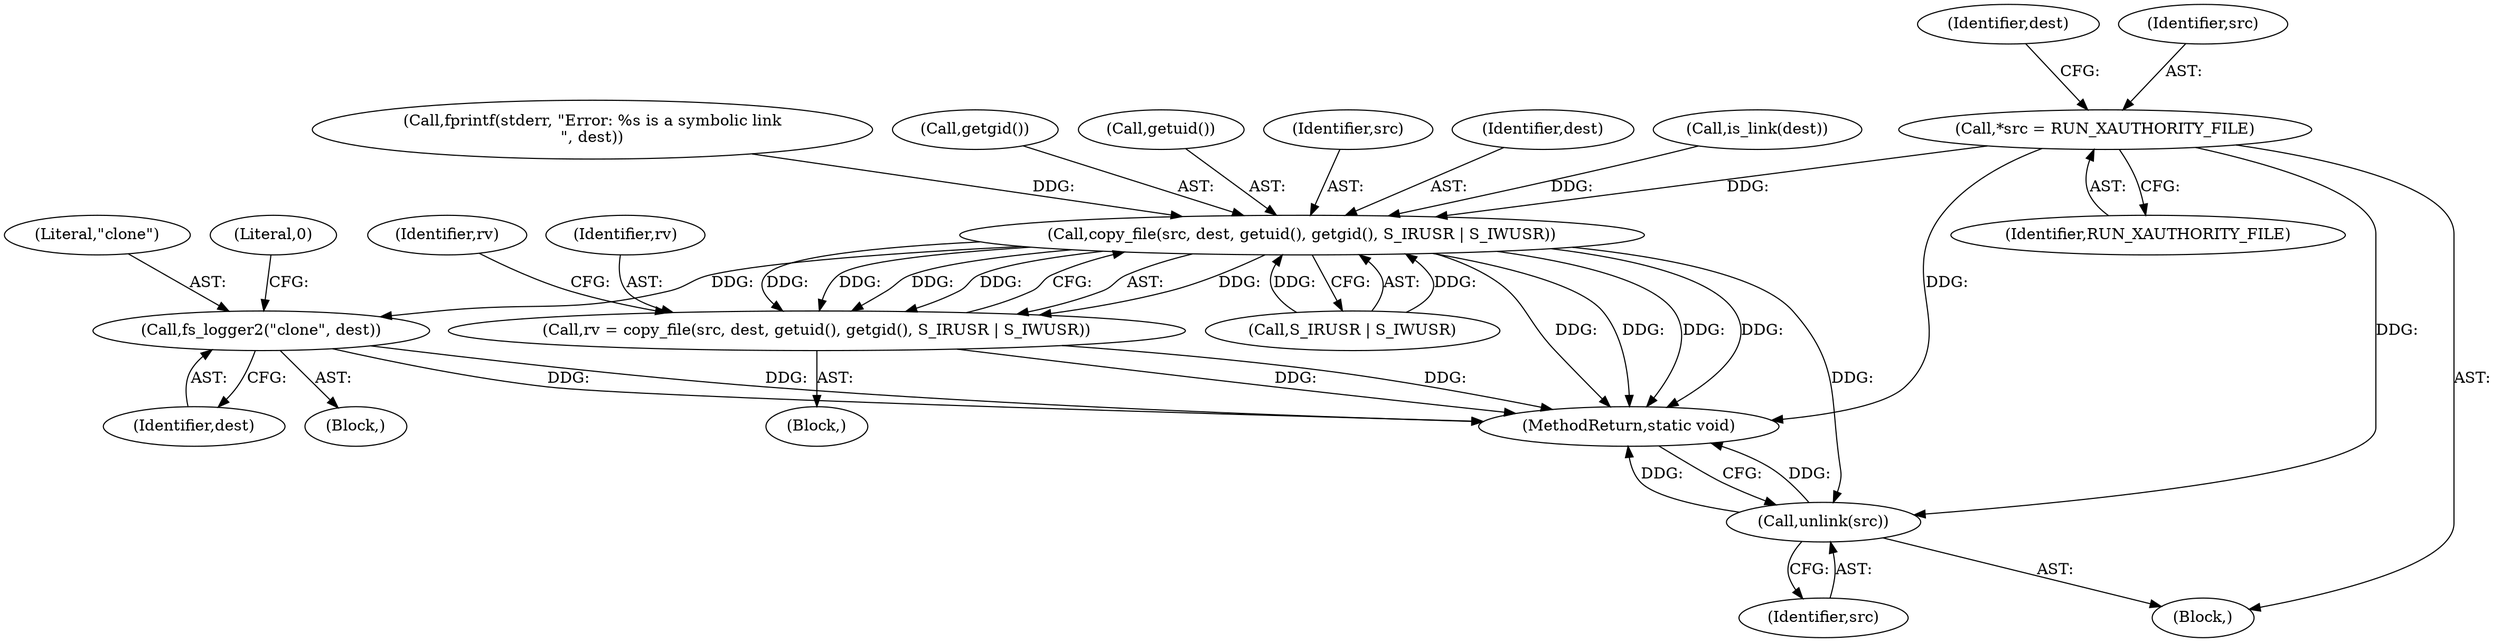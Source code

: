 digraph "1_firejail_b8a4ff9775318ca5e679183884a6a63f3da8f863_0@pointer" {
"1000104" [label="(Call,*src = RUN_XAUTHORITY_FILE)"];
"1000151" [label="(Call,copy_file(src, dest, getuid(), getgid(), S_IRUSR | S_IWUSR))"];
"1000149" [label="(Call,rv = copy_file(src, dest, getuid(), getgid(), S_IRUSR | S_IWUSR))"];
"1000166" [label="(Call,fs_logger2(\"clone\", dest))"];
"1000175" [label="(Call,unlink(src))"];
"1000165" [label="(Block,)"];
"1000106" [label="(Identifier,RUN_XAUTHORITY_FILE)"];
"1000175" [label="(Call,unlink(src))"];
"1000170" [label="(Literal,0)"];
"1000166" [label="(Call,fs_logger2(\"clone\", dest))"];
"1000152" [label="(Identifier,src)"];
"1000153" [label="(Identifier,dest)"];
"1000145" [label="(Block,)"];
"1000149" [label="(Call,rv = copy_file(src, dest, getuid(), getgid(), S_IRUSR | S_IWUSR))"];
"1000112" [label="(Identifier,dest)"];
"1000150" [label="(Identifier,rv)"];
"1000105" [label="(Identifier,src)"];
"1000122" [label="(Call,is_link(dest))"];
"1000177" [label="(MethodReturn,static void)"];
"1000167" [label="(Literal,\"clone\")"];
"1000102" [label="(Block,)"];
"1000168" [label="(Identifier,dest)"];
"1000151" [label="(Call,copy_file(src, dest, getuid(), getgid(), S_IRUSR | S_IWUSR))"];
"1000125" [label="(Call,fprintf(stderr, \"Error: %s is a symbolic link\n\", dest))"];
"1000155" [label="(Call,getgid())"];
"1000154" [label="(Call,getuid())"];
"1000160" [label="(Identifier,rv)"];
"1000104" [label="(Call,*src = RUN_XAUTHORITY_FILE)"];
"1000176" [label="(Identifier,src)"];
"1000156" [label="(Call,S_IRUSR | S_IWUSR)"];
"1000104" -> "1000102"  [label="AST: "];
"1000104" -> "1000106"  [label="CFG: "];
"1000105" -> "1000104"  [label="AST: "];
"1000106" -> "1000104"  [label="AST: "];
"1000112" -> "1000104"  [label="CFG: "];
"1000104" -> "1000177"  [label="DDG: "];
"1000104" -> "1000151"  [label="DDG: "];
"1000104" -> "1000175"  [label="DDG: "];
"1000151" -> "1000149"  [label="AST: "];
"1000151" -> "1000156"  [label="CFG: "];
"1000152" -> "1000151"  [label="AST: "];
"1000153" -> "1000151"  [label="AST: "];
"1000154" -> "1000151"  [label="AST: "];
"1000155" -> "1000151"  [label="AST: "];
"1000156" -> "1000151"  [label="AST: "];
"1000149" -> "1000151"  [label="CFG: "];
"1000151" -> "1000177"  [label="DDG: "];
"1000151" -> "1000177"  [label="DDG: "];
"1000151" -> "1000177"  [label="DDG: "];
"1000151" -> "1000177"  [label="DDG: "];
"1000151" -> "1000149"  [label="DDG: "];
"1000151" -> "1000149"  [label="DDG: "];
"1000151" -> "1000149"  [label="DDG: "];
"1000151" -> "1000149"  [label="DDG: "];
"1000151" -> "1000149"  [label="DDG: "];
"1000122" -> "1000151"  [label="DDG: "];
"1000125" -> "1000151"  [label="DDG: "];
"1000156" -> "1000151"  [label="DDG: "];
"1000156" -> "1000151"  [label="DDG: "];
"1000151" -> "1000166"  [label="DDG: "];
"1000151" -> "1000175"  [label="DDG: "];
"1000149" -> "1000145"  [label="AST: "];
"1000150" -> "1000149"  [label="AST: "];
"1000160" -> "1000149"  [label="CFG: "];
"1000149" -> "1000177"  [label="DDG: "];
"1000149" -> "1000177"  [label="DDG: "];
"1000166" -> "1000165"  [label="AST: "];
"1000166" -> "1000168"  [label="CFG: "];
"1000167" -> "1000166"  [label="AST: "];
"1000168" -> "1000166"  [label="AST: "];
"1000170" -> "1000166"  [label="CFG: "];
"1000166" -> "1000177"  [label="DDG: "];
"1000166" -> "1000177"  [label="DDG: "];
"1000175" -> "1000102"  [label="AST: "];
"1000175" -> "1000176"  [label="CFG: "];
"1000176" -> "1000175"  [label="AST: "];
"1000177" -> "1000175"  [label="CFG: "];
"1000175" -> "1000177"  [label="DDG: "];
"1000175" -> "1000177"  [label="DDG: "];
}
